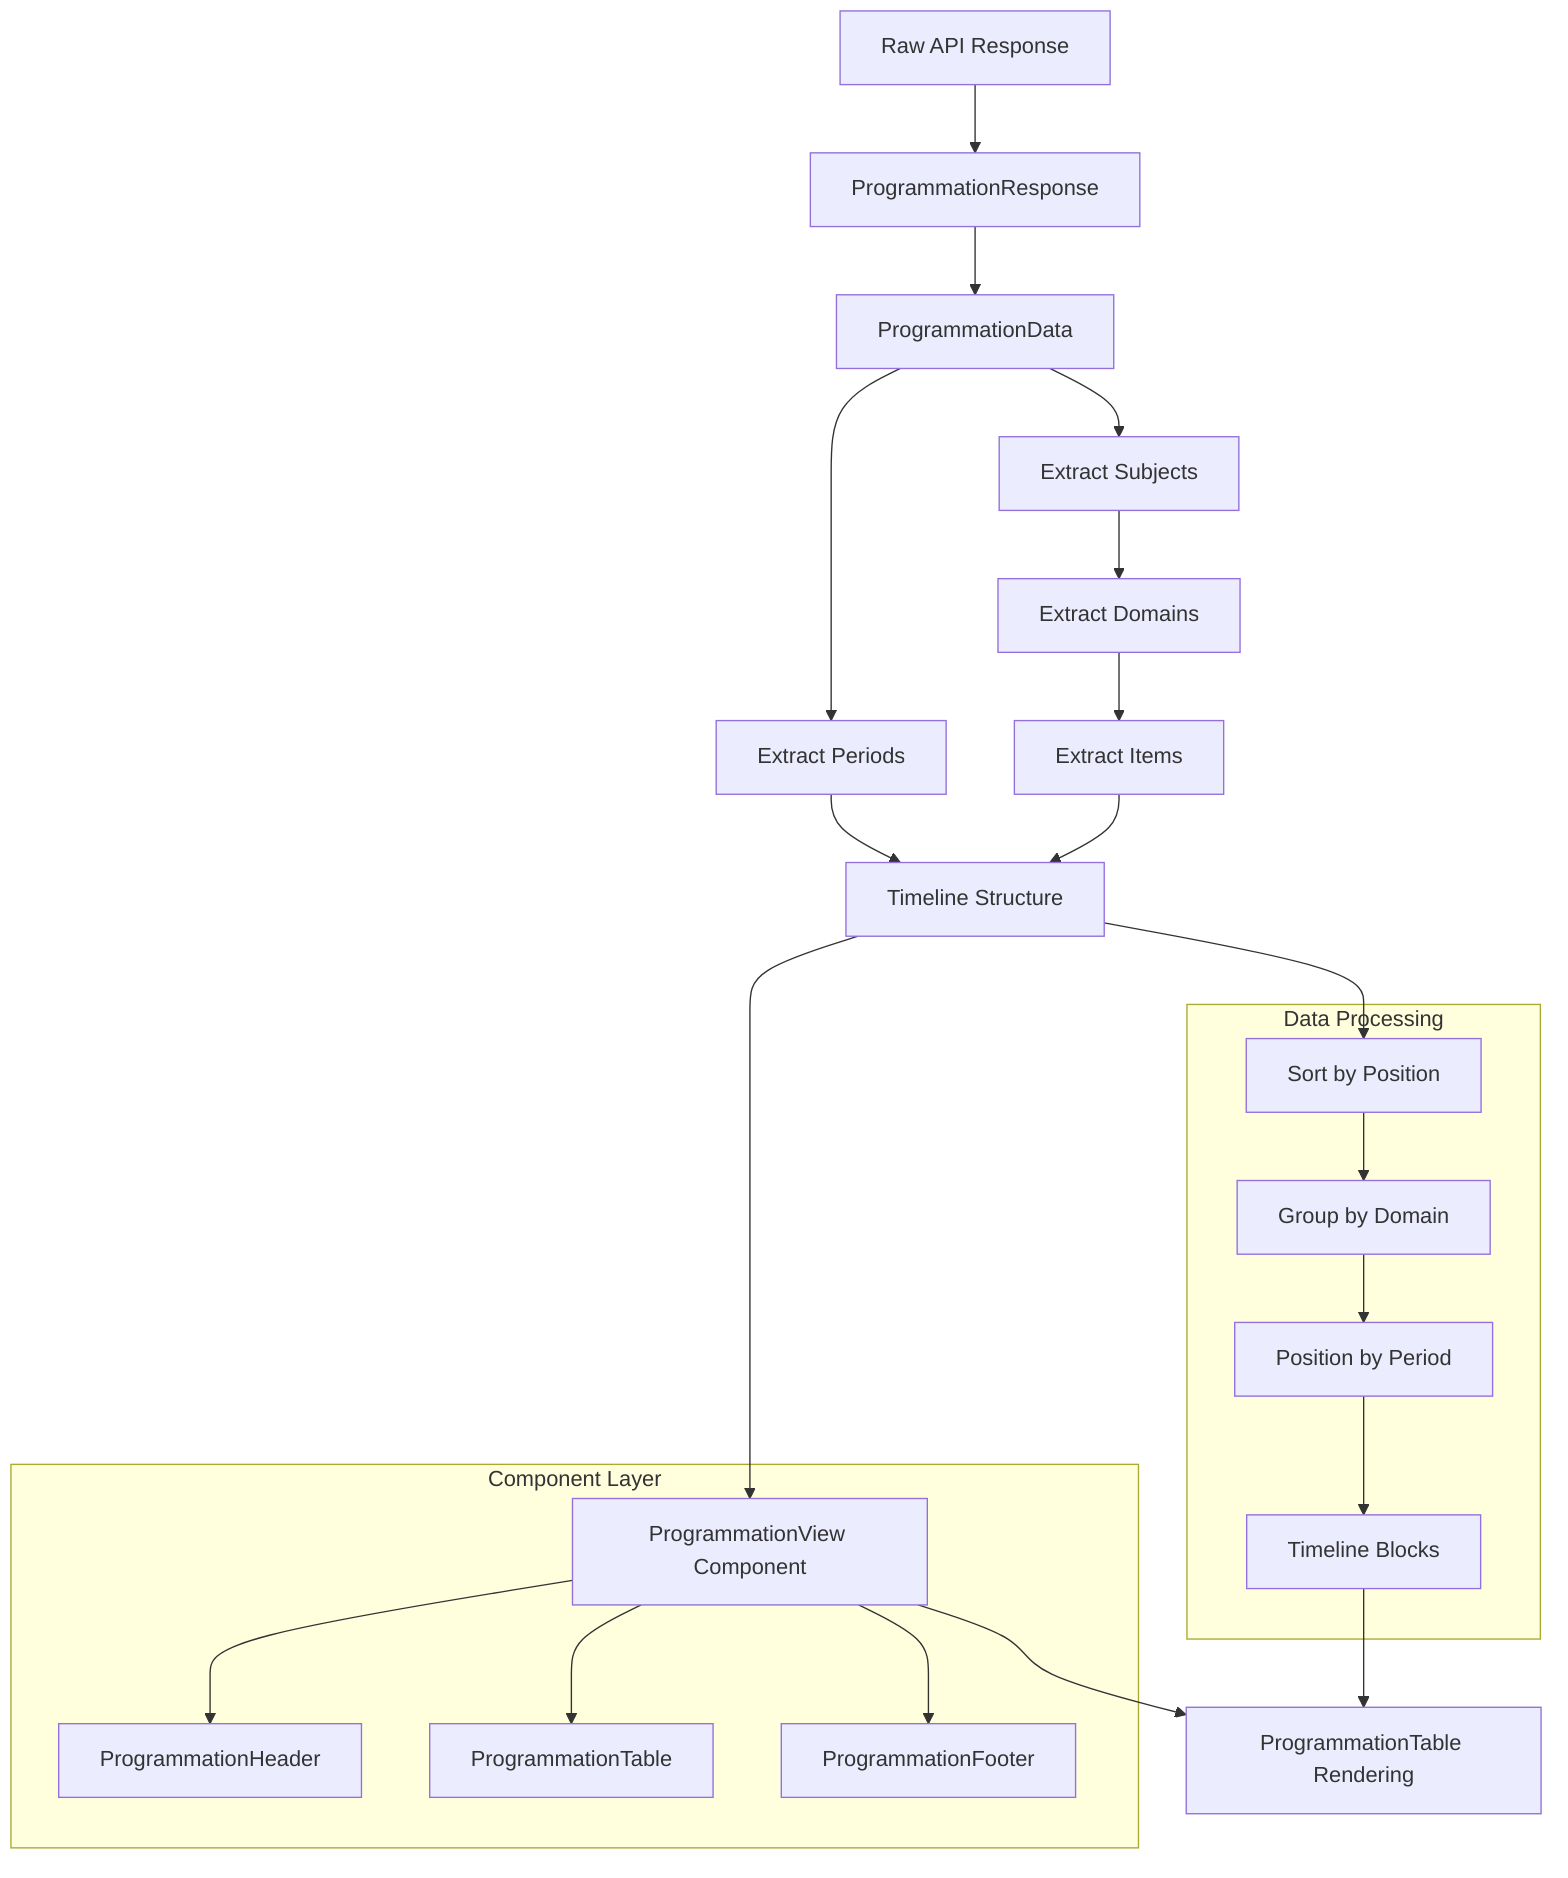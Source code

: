flowchart TD
    A[Raw API Response] --> B[ProgrammationResponse]
    B --> C[ProgrammationData]
    C --> D[Extract Periods]
    C --> E[Extract Subjects]
    
    E --> F[Extract Domains]
    F --> G[Extract Items]
    
    D --> H[Timeline Structure]
    G --> H
    
    H --> I[ProgrammationView Component]
    I --> J[ProgrammationTable Rendering]
    
    subgraph "Component Layer"
        I --> K[ProgrammationHeader]
        I --> L[ProgrammationTable]
        I --> M[ProgrammationFooter]
    end
    
    subgraph "Data Processing"
        N[Sort by Position] --> O[Group by Domain]
        O --> P[Position by Period]
        P --> Q[Timeline Blocks]
    end
    
    H --> N
    Q --> J